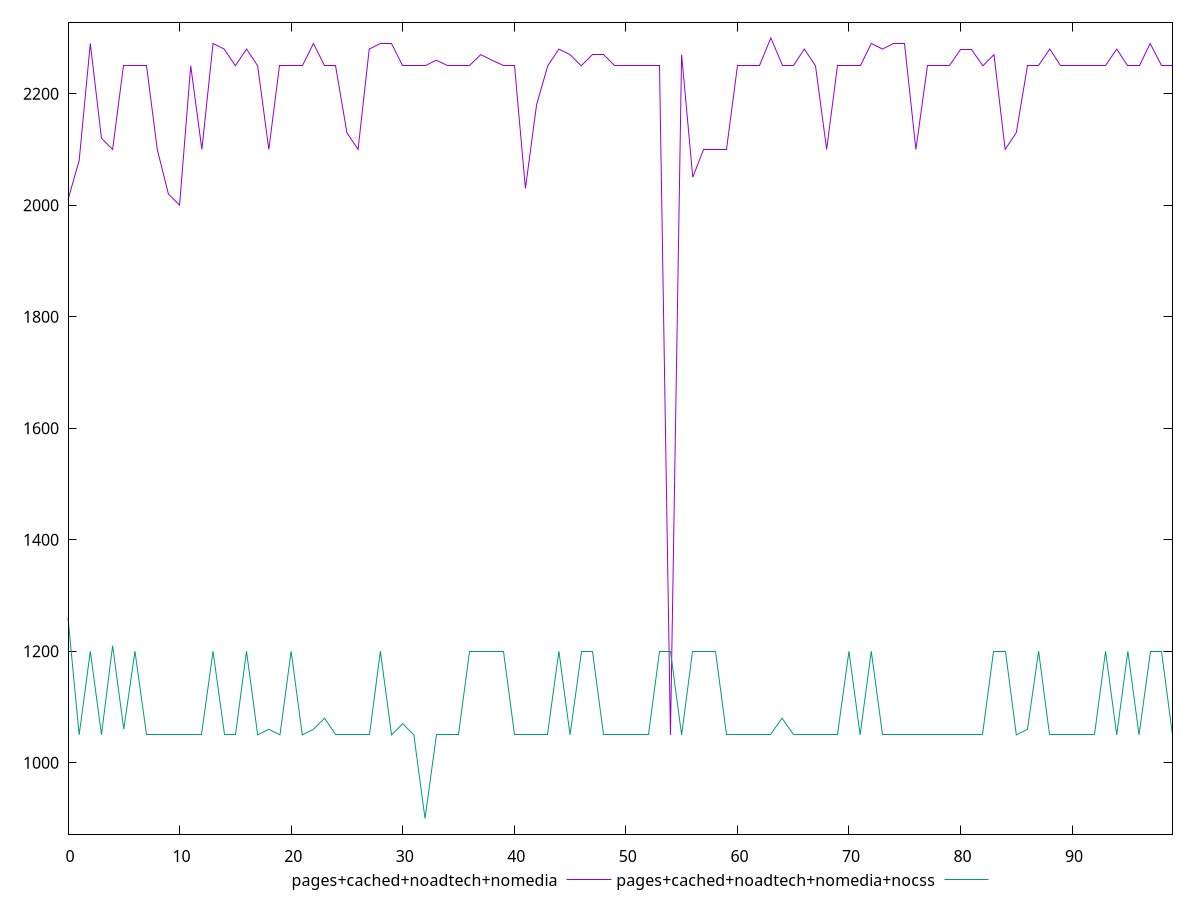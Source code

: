 reset

$pagesCachedNoadtechNomedia <<EOF
0 2010
1 2080
2 2290
3 2120
4 2100
5 2250
6 2250
7 2250
8 2100
9 2020
10 2000
11 2250
12 2100
13 2290
14 2280
15 2250
16 2280
17 2250
18 2100
19 2250
20 2250
21 2250
22 2290
23 2250
24 2250
25 2130
26 2100
27 2280
28 2290
29 2290
30 2250
31 2250
32 2250
33 2260
34 2250
35 2250
36 2250
37 2270
38 2260
39 2250
40 2250
41 2030
42 2180
43 2250
44 2280
45 2270
46 2250
47 2270
48 2270
49 2250
50 2250
51 2250
52 2250
53 2250
54 1050
55 2270
56 2050
57 2100
58 2100
59 2100
60 2250
61 2250
62 2250
63 2300
64 2250
65 2250
66 2280
67 2250
68 2100
69 2250
70 2250
71 2250
72 2290
73 2280
74 2290
75 2290
76 2100
77 2250
78 2250
79 2250
80 2280
81 2280
82 2250
83 2270
84 2100
85 2130
86 2250
87 2250
88 2280
89 2250
90 2250
91 2250
92 2250
93 2250
94 2280
95 2250
96 2250
97 2290
98 2250
99 2250
EOF

$pagesCachedNoadtechNomediaNocss <<EOF
0 1260
1 1050
2 1200
3 1050
4 1210
5 1060
6 1200
7 1050
8 1050
9 1050
10 1050
11 1050
12 1050
13 1200
14 1050
15 1050
16 1200
17 1050
18 1060
19 1050
20 1200
21 1050
22 1060
23 1080
24 1050
25 1050
26 1050
27 1050
28 1200
29 1050
30 1070
31 1050
32 900
33 1050
34 1050
35 1050
36 1200
37 1200
38 1200
39 1200
40 1050
41 1050
42 1050
43 1050
44 1200
45 1050
46 1200
47 1200
48 1050
49 1050
50 1050
51 1050
52 1050
53 1200
54 1200
55 1050
56 1200
57 1200
58 1200
59 1050
60 1050
61 1050
62 1050
63 1050
64 1080
65 1050
66 1050
67 1050
68 1050
69 1050
70 1200
71 1050
72 1200
73 1050
74 1050
75 1050
76 1050
77 1050
78 1050
79 1050
80 1050
81 1050
82 1050
83 1200
84 1200
85 1050
86 1060
87 1200
88 1050
89 1050
90 1050
91 1050
92 1050
93 1200
94 1050
95 1200
96 1050
97 1200
98 1200
99 1050
EOF

set key outside below
set xrange [0:99]
set yrange [872:2328]
set trange [872:2328]
set terminal svg size 640, 520 enhanced background rgb 'white'
set output "report_00017_2021-02-10T15-08-03.406Z/unused-javascript/comparison/line/3_vs_4.svg"

plot $pagesCachedNoadtechNomedia title "pages+cached+noadtech+nomedia" with line, \
     $pagesCachedNoadtechNomediaNocss title "pages+cached+noadtech+nomedia+nocss" with line

reset
